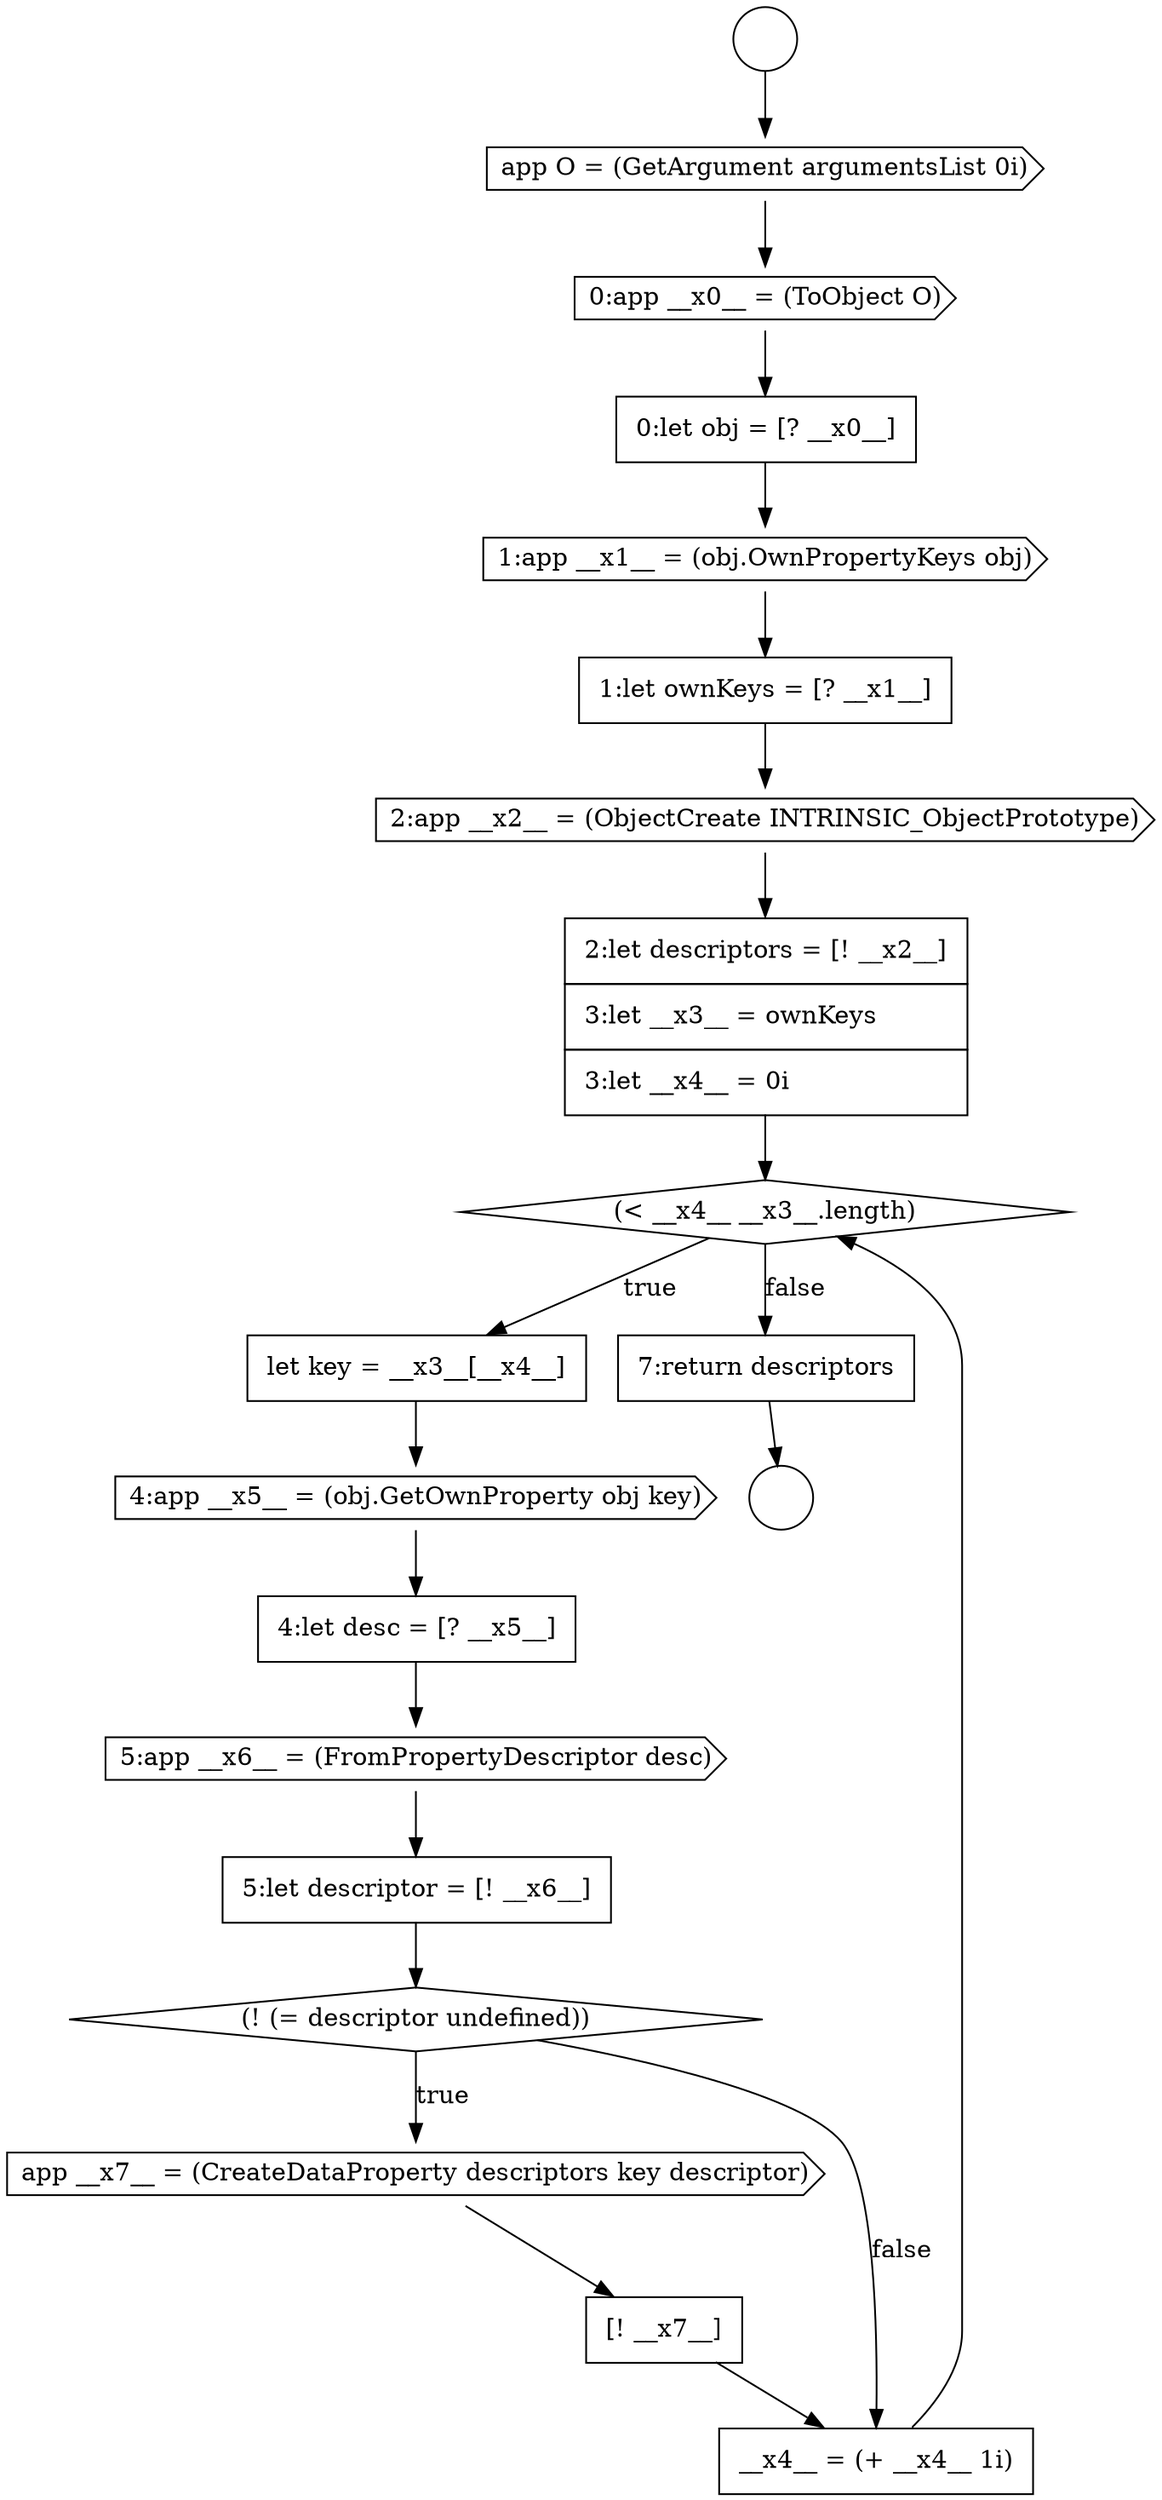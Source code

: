 digraph {
  node11308 [shape=cds, label=<<font color="black">0:app __x0__ = (ToObject O)</font>> color="black" fillcolor="white" style=filled]
  node11320 [shape=diamond, label=<<font color="black">(! (= descriptor undefined))</font>> color="black" fillcolor="white" style=filled]
  node11321 [shape=cds, label=<<font color="black">app __x7__ = (CreateDataProperty descriptors key descriptor)</font>> color="black" fillcolor="white" style=filled]
  node11314 [shape=diamond, label=<<font color="black">(&lt; __x4__ __x3__.length)</font>> color="black" fillcolor="white" style=filled]
  node11312 [shape=cds, label=<<font color="black">2:app __x2__ = (ObjectCreate INTRINSIC_ObjectPrototype)</font>> color="black" fillcolor="white" style=filled]
  node11315 [shape=none, margin=0, label=<<font color="black">
    <table border="0" cellborder="1" cellspacing="0" cellpadding="10">
      <tr><td align="left">let key = __x3__[__x4__]</td></tr>
    </table>
  </font>> color="black" fillcolor="white" style=filled]
  node11311 [shape=none, margin=0, label=<<font color="black">
    <table border="0" cellborder="1" cellspacing="0" cellpadding="10">
      <tr><td align="left">1:let ownKeys = [? __x1__]</td></tr>
    </table>
  </font>> color="black" fillcolor="white" style=filled]
  node11323 [shape=none, margin=0, label=<<font color="black">
    <table border="0" cellborder="1" cellspacing="0" cellpadding="10">
      <tr><td align="left">__x4__ = (+ __x4__ 1i)</td></tr>
    </table>
  </font>> color="black" fillcolor="white" style=filled]
  node11306 [shape=circle label=" " color="black" fillcolor="white" style=filled]
  node11310 [shape=cds, label=<<font color="black">1:app __x1__ = (obj.OwnPropertyKeys obj)</font>> color="black" fillcolor="white" style=filled]
  node11316 [shape=cds, label=<<font color="black">4:app __x5__ = (obj.GetOwnProperty obj key)</font>> color="black" fillcolor="white" style=filled]
  node11309 [shape=none, margin=0, label=<<font color="black">
    <table border="0" cellborder="1" cellspacing="0" cellpadding="10">
      <tr><td align="left">0:let obj = [? __x0__]</td></tr>
    </table>
  </font>> color="black" fillcolor="white" style=filled]
  node11313 [shape=none, margin=0, label=<<font color="black">
    <table border="0" cellborder="1" cellspacing="0" cellpadding="10">
      <tr><td align="left">2:let descriptors = [! __x2__]</td></tr>
      <tr><td align="left">3:let __x3__ = ownKeys</td></tr>
      <tr><td align="left">3:let __x4__ = 0i</td></tr>
    </table>
  </font>> color="black" fillcolor="white" style=filled]
  node11318 [shape=cds, label=<<font color="black">5:app __x6__ = (FromPropertyDescriptor desc)</font>> color="black" fillcolor="white" style=filled]
  node11307 [shape=cds, label=<<font color="black">app O = (GetArgument argumentsList 0i)</font>> color="black" fillcolor="white" style=filled]
  node11324 [shape=none, margin=0, label=<<font color="black">
    <table border="0" cellborder="1" cellspacing="0" cellpadding="10">
      <tr><td align="left">7:return descriptors</td></tr>
    </table>
  </font>> color="black" fillcolor="white" style=filled]
  node11319 [shape=none, margin=0, label=<<font color="black">
    <table border="0" cellborder="1" cellspacing="0" cellpadding="10">
      <tr><td align="left">5:let descriptor = [! __x6__]</td></tr>
    </table>
  </font>> color="black" fillcolor="white" style=filled]
  node11317 [shape=none, margin=0, label=<<font color="black">
    <table border="0" cellborder="1" cellspacing="0" cellpadding="10">
      <tr><td align="left">4:let desc = [? __x5__]</td></tr>
    </table>
  </font>> color="black" fillcolor="white" style=filled]
  node11305 [shape=circle label=" " color="black" fillcolor="white" style=filled]
  node11322 [shape=none, margin=0, label=<<font color="black">
    <table border="0" cellborder="1" cellspacing="0" cellpadding="10">
      <tr><td align="left">[! __x7__]</td></tr>
    </table>
  </font>> color="black" fillcolor="white" style=filled]
  node11320 -> node11321 [label=<<font color="black">true</font>> color="black"]
  node11320 -> node11323 [label=<<font color="black">false</font>> color="black"]
  node11315 -> node11316 [ color="black"]
  node11307 -> node11308 [ color="black"]
  node11311 -> node11312 [ color="black"]
  node11314 -> node11315 [label=<<font color="black">true</font>> color="black"]
  node11314 -> node11324 [label=<<font color="black">false</font>> color="black"]
  node11322 -> node11323 [ color="black"]
  node11309 -> node11310 [ color="black"]
  node11305 -> node11307 [ color="black"]
  node11323 -> node11314 [ color="black"]
  node11321 -> node11322 [ color="black"]
  node11319 -> node11320 [ color="black"]
  node11318 -> node11319 [ color="black"]
  node11312 -> node11313 [ color="black"]
  node11313 -> node11314 [ color="black"]
  node11310 -> node11311 [ color="black"]
  node11324 -> node11306 [ color="black"]
  node11316 -> node11317 [ color="black"]
  node11308 -> node11309 [ color="black"]
  node11317 -> node11318 [ color="black"]
}
